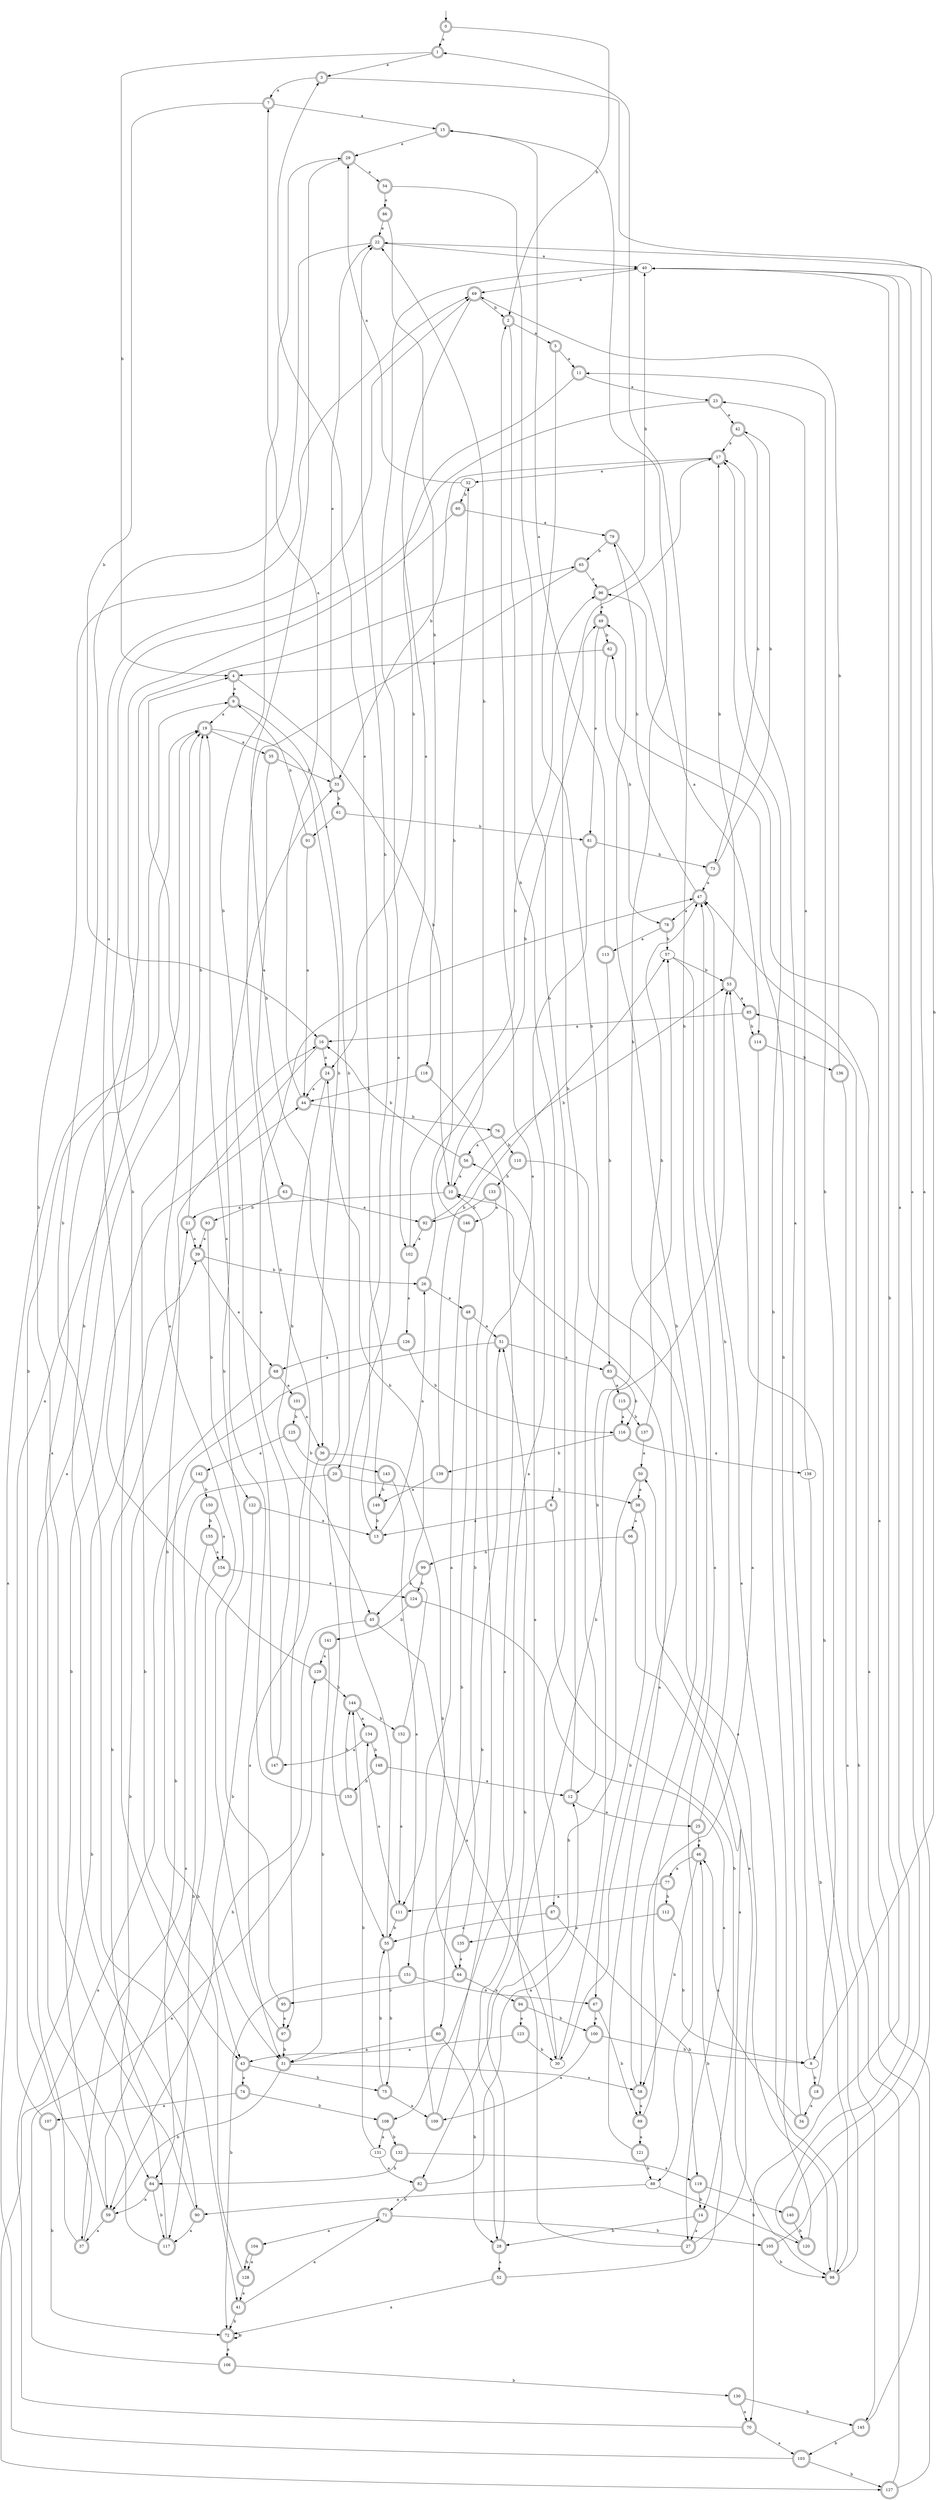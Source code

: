 digraph RandomDFA {
  __start0 [label="", shape=none];
  __start0 -> 0 [label=""];
  0 [shape=circle] [shape=doublecircle]
  0 -> 1 [label="a"]
  0 -> 2 [label="b"]
  1 [shape=doublecircle]
  1 -> 3 [label="a"]
  1 -> 4 [label="b"]
  2 [shape=doublecircle]
  2 -> 5 [label="a"]
  2 -> 6 [label="b"]
  3 [shape=doublecircle]
  3 -> 7 [label="a"]
  3 -> 8 [label="b"]
  4 [shape=doublecircle]
  4 -> 9 [label="a"]
  4 -> 10 [label="b"]
  5 [shape=doublecircle]
  5 -> 11 [label="a"]
  5 -> 12 [label="b"]
  6 [shape=doublecircle]
  6 -> 13 [label="a"]
  6 -> 14 [label="b"]
  7 [shape=doublecircle]
  7 -> 15 [label="a"]
  7 -> 16 [label="b"]
  8
  8 -> 17 [label="a"]
  8 -> 18 [label="b"]
  9 [shape=doublecircle]
  9 -> 19 [label="a"]
  9 -> 20 [label="b"]
  10 [shape=doublecircle]
  10 -> 21 [label="a"]
  10 -> 22 [label="b"]
  11 [shape=doublecircle]
  11 -> 23 [label="a"]
  11 -> 24 [label="b"]
  12 [shape=doublecircle]
  12 -> 25 [label="a"]
  12 -> 17 [label="b"]
  13 [shape=doublecircle]
  13 -> 26 [label="a"]
  13 -> 22 [label="b"]
  14 [shape=doublecircle]
  14 -> 27 [label="a"]
  14 -> 28 [label="b"]
  15 [shape=doublecircle]
  15 -> 29 [label="a"]
  15 -> 30 [label="b"]
  16 [shape=doublecircle]
  16 -> 24 [label="a"]
  16 -> 31 [label="b"]
  17 [shape=doublecircle]
  17 -> 32 [label="a"]
  17 -> 33 [label="b"]
  18 [shape=doublecircle]
  18 -> 34 [label="a"]
  18 -> 11 [label="b"]
  19 [shape=doublecircle]
  19 -> 35 [label="a"]
  19 -> 36 [label="b"]
  20 [shape=doublecircle]
  20 -> 37 [label="a"]
  20 -> 38 [label="b"]
  21 [shape=doublecircle]
  21 -> 39 [label="a"]
  21 -> 19 [label="b"]
  22 [shape=doublecircle]
  22 -> 40 [label="a"]
  22 -> 41 [label="b"]
  23 [shape=doublecircle]
  23 -> 42 [label="a"]
  23 -> 43 [label="b"]
  24 [shape=doublecircle]
  24 -> 44 [label="a"]
  24 -> 45 [label="b"]
  25 [shape=doublecircle]
  25 -> 46 [label="a"]
  25 -> 47 [label="b"]
  26 [shape=doublecircle]
  26 -> 48 [label="a"]
  26 -> 49 [label="b"]
  27 [shape=doublecircle]
  27 -> 50 [label="a"]
  27 -> 51 [label="b"]
  28 [shape=doublecircle]
  28 -> 52 [label="a"]
  28 -> 53 [label="b"]
  29 [shape=doublecircle]
  29 -> 54 [label="a"]
  29 -> 55 [label="b"]
  30
  30 -> 56 [label="a"]
  30 -> 57 [label="b"]
  31 [shape=doublecircle]
  31 -> 58 [label="a"]
  31 -> 59 [label="b"]
  32
  32 -> 29 [label="a"]
  32 -> 60 [label="b"]
  33 [shape=doublecircle]
  33 -> 22 [label="a"]
  33 -> 61 [label="b"]
  34 [shape=doublecircle]
  34 -> 46 [label="a"]
  34 -> 62 [label="b"]
  35 [shape=doublecircle]
  35 -> 63 [label="a"]
  35 -> 33 [label="b"]
  36 [shape=doublecircle]
  36 -> 31 [label="a"]
  36 -> 64 [label="b"]
  37 [shape=doublecircle]
  37 -> 19 [label="a"]
  37 -> 65 [label="b"]
  38 [shape=doublecircle]
  38 -> 66 [label="a"]
  38 -> 67 [label="b"]
  39 [shape=doublecircle]
  39 -> 68 [label="a"]
  39 -> 26 [label="b"]
  40
  40 -> 69 [label="a"]
  40 -> 70 [label="b"]
  41 [shape=doublecircle]
  41 -> 71 [label="a"]
  41 -> 72 [label="b"]
  42 [shape=doublecircle]
  42 -> 17 [label="a"]
  42 -> 73 [label="b"]
  43 [shape=doublecircle]
  43 -> 74 [label="a"]
  43 -> 75 [label="b"]
  44 [shape=doublecircle]
  44 -> 7 [label="a"]
  44 -> 76 [label="b"]
  45 [shape=doublecircle]
  45 -> 30 [label="a"]
  45 -> 59 [label="b"]
  46 [shape=doublecircle]
  46 -> 77 [label="a"]
  46 -> 58 [label="b"]
  47 [shape=doublecircle]
  47 -> 78 [label="a"]
  47 -> 79 [label="b"]
  48 [shape=doublecircle]
  48 -> 51 [label="a"]
  48 -> 80 [label="b"]
  49 [shape=doublecircle]
  49 -> 81 [label="a"]
  49 -> 62 [label="b"]
  50 [shape=doublecircle]
  50 -> 38 [label="a"]
  50 -> 82 [label="b"]
  51 [shape=doublecircle]
  51 -> 83 [label="a"]
  51 -> 84 [label="b"]
  52 [shape=doublecircle]
  52 -> 72 [label="a"]
  52 -> 46 [label="b"]
  53 [shape=doublecircle]
  53 -> 85 [label="a"]
  53 -> 17 [label="b"]
  54 [shape=doublecircle]
  54 -> 86 [label="a"]
  54 -> 87 [label="b"]
  55 [shape=doublecircle]
  55 -> 40 [label="a"]
  55 -> 75 [label="b"]
  56 [shape=doublecircle]
  56 -> 10 [label="a"]
  56 -> 16 [label="b"]
  57
  57 -> 88 [label="a"]
  57 -> 53 [label="b"]
  58 [shape=doublecircle]
  58 -> 89 [label="a"]
  58 -> 49 [label="b"]
  59 [shape=doublecircle]
  59 -> 37 [label="a"]
  59 -> 44 [label="b"]
  60 [shape=doublecircle]
  60 -> 79 [label="a"]
  60 -> 90 [label="b"]
  61 [shape=doublecircle]
  61 -> 91 [label="a"]
  61 -> 81 [label="b"]
  62 [shape=doublecircle]
  62 -> 4 [label="a"]
  62 -> 78 [label="b"]
  63 [shape=doublecircle]
  63 -> 92 [label="a"]
  63 -> 93 [label="b"]
  64 [shape=doublecircle]
  64 -> 94 [label="a"]
  64 -> 95 [label="b"]
  65 [shape=doublecircle]
  65 -> 96 [label="a"]
  65 -> 97 [label="b"]
  66 [shape=doublecircle]
  66 -> 98 [label="a"]
  66 -> 99 [label="b"]
  67 [shape=doublecircle]
  67 -> 100 [label="a"]
  67 -> 89 [label="b"]
  68 [shape=doublecircle]
  68 -> 101 [label="a"]
  68 -> 84 [label="b"]
  69 [shape=doublecircle]
  69 -> 102 [label="a"]
  69 -> 2 [label="b"]
  70 [shape=doublecircle]
  70 -> 103 [label="a"]
  70 -> 39 [label="b"]
  71 [shape=doublecircle]
  71 -> 104 [label="a"]
  71 -> 105 [label="b"]
  72 [shape=doublecircle]
  72 -> 106 [label="a"]
  72 -> 72 [label="b"]
  73 [shape=doublecircle]
  73 -> 47 [label="a"]
  73 -> 42 [label="b"]
  74 [shape=doublecircle]
  74 -> 107 [label="a"]
  74 -> 108 [label="b"]
  75 [shape=doublecircle]
  75 -> 109 [label="a"]
  75 -> 55 [label="b"]
  76 [shape=doublecircle]
  76 -> 56 [label="a"]
  76 -> 110 [label="b"]
  77 [shape=doublecircle]
  77 -> 111 [label="a"]
  77 -> 112 [label="b"]
  78 [shape=doublecircle]
  78 -> 113 [label="a"]
  78 -> 57 [label="b"]
  79 [shape=doublecircle]
  79 -> 114 [label="a"]
  79 -> 65 [label="b"]
  80 [shape=doublecircle]
  80 -> 31 [label="a"]
  80 -> 28 [label="b"]
  81 [shape=doublecircle]
  81 -> 108 [label="a"]
  81 -> 73 [label="b"]
  82 [shape=doublecircle]
  82 -> 12 [label="a"]
  82 -> 71 [label="b"]
  83 [shape=doublecircle]
  83 -> 115 [label="a"]
  83 -> 116 [label="b"]
  84 [shape=doublecircle]
  84 -> 59 [label="a"]
  84 -> 117 [label="b"]
  85 [shape=doublecircle]
  85 -> 16 [label="a"]
  85 -> 114 [label="b"]
  86 [shape=doublecircle]
  86 -> 22 [label="a"]
  86 -> 118 [label="b"]
  87 [shape=doublecircle]
  87 -> 55 [label="a"]
  87 -> 119 [label="b"]
  88
  88 -> 90 [label="a"]
  88 -> 120 [label="b"]
  89 [shape=doublecircle]
  89 -> 121 [label="a"]
  89 -> 1 [label="b"]
  90 [shape=doublecircle]
  90 -> 117 [label="a"]
  90 -> 69 [label="b"]
  91 [shape=doublecircle]
  91 -> 44 [label="a"]
  91 -> 9 [label="b"]
  92 [shape=doublecircle]
  92 -> 102 [label="a"]
  92 -> 53 [label="b"]
  93 [shape=doublecircle]
  93 -> 39 [label="a"]
  93 -> 122 [label="b"]
  94 [shape=doublecircle]
  94 -> 123 [label="a"]
  94 -> 100 [label="b"]
  95 [shape=doublecircle]
  95 -> 97 [label="a"]
  95 -> 33 [label="b"]
  96 [shape=doublecircle]
  96 -> 49 [label="a"]
  96 -> 40 [label="b"]
  97 [shape=doublecircle]
  97 -> 4 [label="a"]
  97 -> 31 [label="b"]
  98 [shape=doublecircle]
  98 -> 47 [label="a"]
  98 -> 53 [label="b"]
  99 [shape=doublecircle]
  99 -> 45 [label="a"]
  99 -> 124 [label="b"]
  100 [shape=doublecircle]
  100 -> 109 [label="a"]
  100 -> 8 [label="b"]
  101 [shape=doublecircle]
  101 -> 36 [label="a"]
  101 -> 125 [label="b"]
  102 [shape=doublecircle]
  102 -> 126 [label="a"]
  102 -> 96 [label="b"]
  103 [shape=doublecircle]
  103 -> 19 [label="a"]
  103 -> 127 [label="b"]
  104 [shape=doublecircle]
  104 -> 128 [label="a"]
  104 -> 128 [label="b"]
  105 [shape=doublecircle]
  105 -> 22 [label="a"]
  105 -> 98 [label="b"]
  106 [shape=doublecircle]
  106 -> 129 [label="a"]
  106 -> 130 [label="b"]
  107 [shape=doublecircle]
  107 -> 19 [label="a"]
  107 -> 72 [label="b"]
  108 [shape=doublecircle]
  108 -> 131 [label="a"]
  108 -> 132 [label="b"]
  109 [shape=doublecircle]
  109 -> 2 [label="a"]
  109 -> 51 [label="b"]
  110 [shape=doublecircle]
  110 -> 98 [label="a"]
  110 -> 133 [label="b"]
  111 [shape=doublecircle]
  111 -> 134 [label="a"]
  111 -> 55 [label="b"]
  112 [shape=doublecircle]
  112 -> 135 [label="a"]
  112 -> 8 [label="b"]
  113 [shape=doublecircle]
  113 -> 15 [label="a"]
  113 -> 83 [label="b"]
  114 [shape=doublecircle]
  114 -> 58 [label="a"]
  114 -> 136 [label="b"]
  115 [shape=doublecircle]
  115 -> 116 [label="a"]
  115 -> 137 [label="b"]
  116 [shape=doublecircle]
  116 -> 138 [label="a"]
  116 -> 139 [label="b"]
  117 [shape=doublecircle]
  117 -> 9 [label="a"]
  117 -> 21 [label="b"]
  118 [shape=doublecircle]
  118 -> 28 [label="a"]
  118 -> 44 [label="b"]
  119 [shape=doublecircle]
  119 -> 140 [label="a"]
  119 -> 14 [label="b"]
  120 [shape=doublecircle]
  120 -> 40 [label="a"]
  120 -> 17 [label="b"]
  121 [shape=doublecircle]
  121 -> 10 [label="a"]
  121 -> 88 [label="b"]
  122 [shape=doublecircle]
  122 -> 13 [label="a"]
  122 -> 43 [label="b"]
  123 [shape=doublecircle]
  123 -> 43 [label="a"]
  123 -> 30 [label="b"]
  124 [shape=doublecircle]
  124 -> 27 [label="a"]
  124 -> 141 [label="b"]
  125 [shape=doublecircle]
  125 -> 142 [label="a"]
  125 -> 143 [label="b"]
  126 [shape=doublecircle]
  126 -> 68 [label="a"]
  126 -> 116 [label="b"]
  127 [shape=doublecircle]
  127 -> 96 [label="a"]
  127 -> 85 [label="b"]
  128 [shape=doublecircle]
  128 -> 41 [label="a"]
  128 -> 16 [label="b"]
  129 [shape=doublecircle]
  129 -> 69 [label="a"]
  129 -> 144 [label="b"]
  130 [shape=doublecircle]
  130 -> 70 [label="a"]
  130 -> 145 [label="b"]
  131
  131 -> 82 [label="a"]
  131 -> 144 [label="b"]
  132 [shape=doublecircle]
  132 -> 119 [label="a"]
  132 -> 84 [label="b"]
  133 [shape=doublecircle]
  133 -> 146 [label="a"]
  133 -> 92 [label="b"]
  134 [shape=doublecircle]
  134 -> 147 [label="a"]
  134 -> 148 [label="b"]
  135 [shape=doublecircle]
  135 -> 64 [label="a"]
  135 -> 10 [label="b"]
  136 [shape=doublecircle]
  136 -> 145 [label="a"]
  136 -> 69 [label="b"]
  137 [shape=doublecircle]
  137 -> 50 [label="a"]
  137 -> 47 [label="b"]
  138
  138 -> 23 [label="a"]
  138 -> 98 [label="b"]
  139 [shape=doublecircle]
  139 -> 149 [label="a"]
  139 -> 57 [label="b"]
  140 [shape=doublecircle]
  140 -> 40 [label="a"]
  140 -> 120 [label="b"]
  141 [shape=doublecircle]
  141 -> 129 [label="a"]
  141 -> 31 [label="b"]
  142 [shape=doublecircle]
  142 -> 127 [label="a"]
  142 -> 150 [label="b"]
  143 [shape=doublecircle]
  143 -> 151 [label="a"]
  143 -> 149 [label="b"]
  144 [shape=doublecircle]
  144 -> 134 [label="a"]
  144 -> 152 [label="b"]
  145 [shape=doublecircle]
  145 -> 47 [label="a"]
  145 -> 103 [label="b"]
  146 [shape=doublecircle]
  146 -> 111 [label="a"]
  146 -> 32 [label="b"]
  147 [shape=doublecircle]
  147 -> 47 [label="a"]
  147 -> 29 [label="b"]
  148 [shape=doublecircle]
  148 -> 12 [label="a"]
  148 -> 153 [label="b"]
  149 [shape=doublecircle]
  149 -> 3 [label="a"]
  149 -> 13 [label="b"]
  150 [shape=doublecircle]
  150 -> 154 [label="a"]
  150 -> 155 [label="b"]
  151 [shape=doublecircle]
  151 -> 67 [label="a"]
  151 -> 72 [label="b"]
  152 [shape=doublecircle]
  152 -> 111 [label="a"]
  152 -> 24 [label="b"]
  153 [shape=doublecircle]
  153 -> 19 [label="a"]
  153 -> 144 [label="b"]
  154 [shape=doublecircle]
  154 -> 124 [label="a"]
  154 -> 59 [label="b"]
  155 [shape=doublecircle]
  155 -> 154 [label="a"]
  155 -> 117 [label="b"]
}
